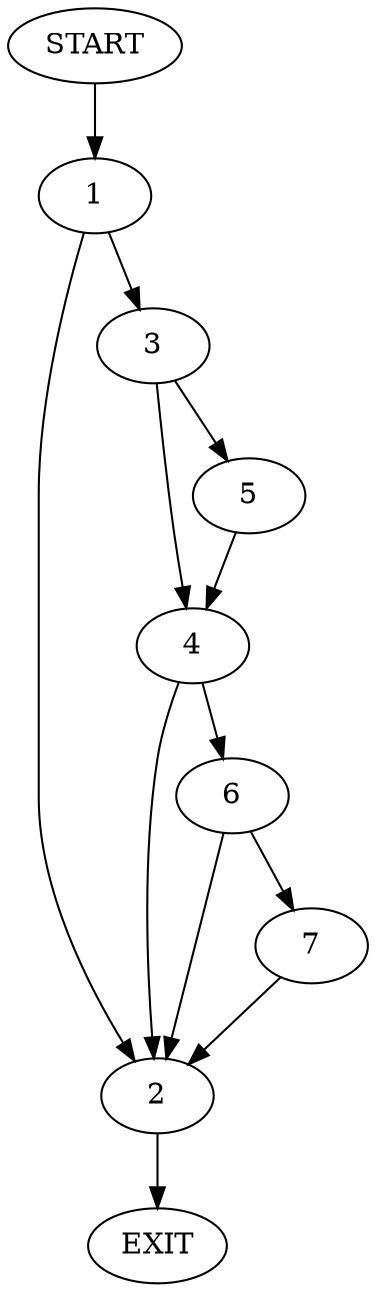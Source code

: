 digraph {
0 [label="START"]
8 [label="EXIT"]
0 -> 1
1 -> 2
1 -> 3
3 -> 4
3 -> 5
2 -> 8
4 -> 2
4 -> 6
5 -> 4
6 -> 7
6 -> 2
7 -> 2
}
